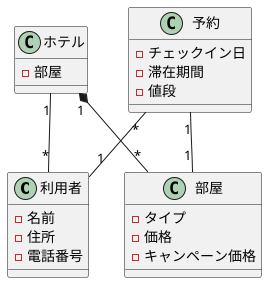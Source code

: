 @startuml 演習3-3
class "利用者" as cu {
- 名前
- 住所
- 電話番号
}
class "ホテル" as ho{
- 部屋
}
class "部屋" as ro {
- タイプ
- 価格
- キャンペーン価格
}
class "予約" as re {
- チェックイン日
- 滞在期間
- 値段
}
ho "1" *--"*" ro
ho "1" --"*" cu
re "*" -- "1" cu
re "1" -- "1" ro
@enduml